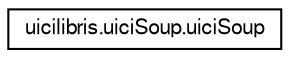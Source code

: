 digraph G
{
  edge [fontname="FreeSans",fontsize="10",labelfontname="FreeSans",labelfontsize="10"];
  node [fontname="FreeSans",fontsize="10",shape=record];
  rankdir="LR";
  Node1 [label="uicilibris.uiciSoup.uiciSoup",height=0.2,width=0.4,color="black", fillcolor="white", style="filled",URL="$classuicilibris_1_1uiciSoup_1_1uiciSoup.html"];
}
